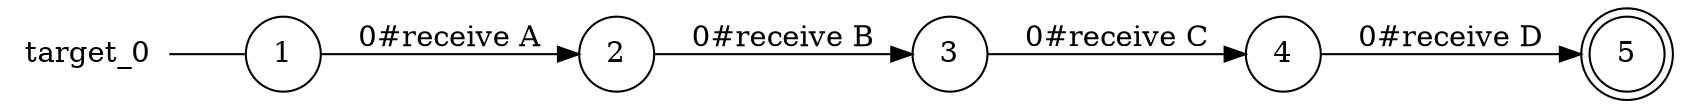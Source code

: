 digraph target_0 {
	rankdir="LR";
	n_0 [label="target_0", shape="plaintext"];
	n_1 [id="5", shape=doublecircle, label="5"];
	n_2 [id="1", shape=circle, label="1"];
	n_0 -> n_2 [arrowhead=none];
	n_3 [id="2", shape=circle, label="3"];
	n_4 [id="4", shape=circle, label="4"];
	n_5 [id="3", shape=circle, label="2"];

	n_5 -> n_3 [id="[$e|2]", label="0#receive B"];
	n_4 -> n_1 [id="[$e|0]", label="0#receive D"];
	n_3 -> n_4 [id="[$e|3]", label="0#receive C"];
	n_2 -> n_5 [id="[$e|1]", label="0#receive A"];
}
